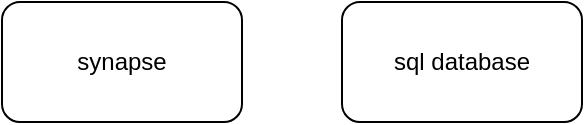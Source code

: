<mxfile version="12.2.4" pages="1"><diagram id="Y30YP21i1bsnpXQjl-1l" name="Page-1"><mxGraphModel dx="455" dy="302" grid="1" gridSize="10" guides="1" tooltips="1" connect="1" arrows="1" fold="1" page="1" pageScale="1" pageWidth="850" pageHeight="1100" math="0" shadow="0"><root><mxCell id="0"/><mxCell id="1" parent="0"/><mxCell id="2" value="synapse" style="rounded=1;whiteSpace=wrap;html=1;" vertex="1" parent="1"><mxGeometry x="40" y="130" width="120" height="60" as="geometry"/></mxCell><mxCell id="3" value="sql database" style="rounded=1;whiteSpace=wrap;html=1;" vertex="1" parent="1"><mxGeometry x="210" y="130" width="120" height="60" as="geometry"/></mxCell></root></mxGraphModel></diagram></mxfile>